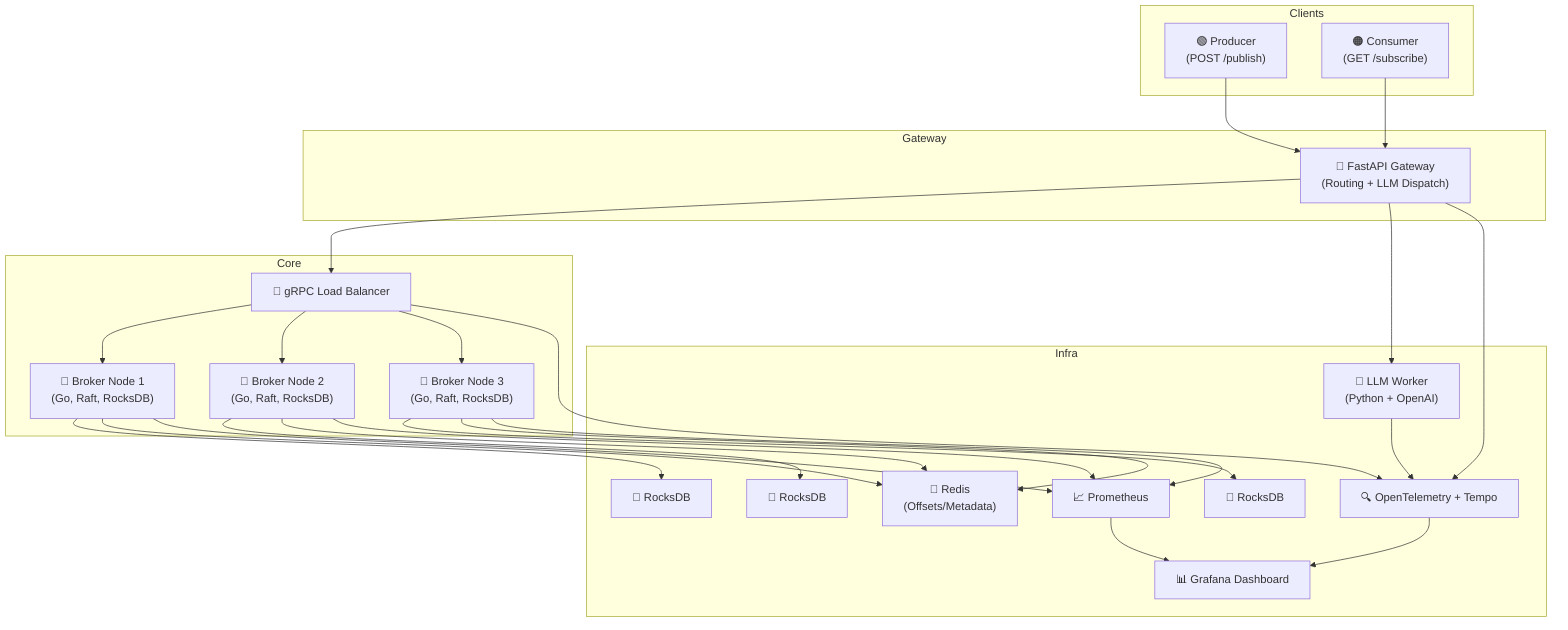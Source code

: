 graph TD
  subgraph Clients
    Producer["🟢 Producer\n(POST /publish)"]
    Consumer["🟠 Consumer\n(GET /subscribe)"]
  end

  subgraph Gateway
    API["🚪 FastAPI Gateway\n(Routing + LLM Dispatch)"]
  end

  subgraph Core
    LB["🔁 gRPC Load Balancer"]
    Broker1["🧱 Broker Node 1\n(Go, Raft, RocksDB)"]
    Broker2["🧱 Broker Node 2\n(Go, Raft, RocksDB)"]
    Broker3["🧱 Broker Node 3\n(Go, Raft, RocksDB)"]
  end

  subgraph Infra
    Redis["🧠 Redis\n(Offsets/Metadata)"]
    RocksDB1["💾 RocksDB"]
    RocksDB2["💾 RocksDB"]
    RocksDB3["💾 RocksDB"]
    LLM["🤖 LLM Worker\n(Python + OpenAI)"]
    Prometheus["📈 Prometheus"]
    Grafana["📊 Grafana Dashboard"]
    OTLP["🔍 OpenTelemetry + Tempo"]
  end

  Producer --> API
  Consumer --> API
  API --> LB
  LB --> Broker1
  LB --> Broker2
  LB --> Broker3

  Broker1 --> RocksDB1
  Broker2 --> RocksDB2
  Broker3 --> RocksDB3

  API --> LLM
  Broker1 --> Redis
  Broker2 --> Redis
  Broker3 --> Redis

  Broker1 --> Prometheus
  Broker2 --> Prometheus
  Broker3 --> Prometheus

  Prometheus --> Grafana
  API --> OTLP
  LB --> OTLP
  LLM --> OTLP
  OTLP --> Grafana